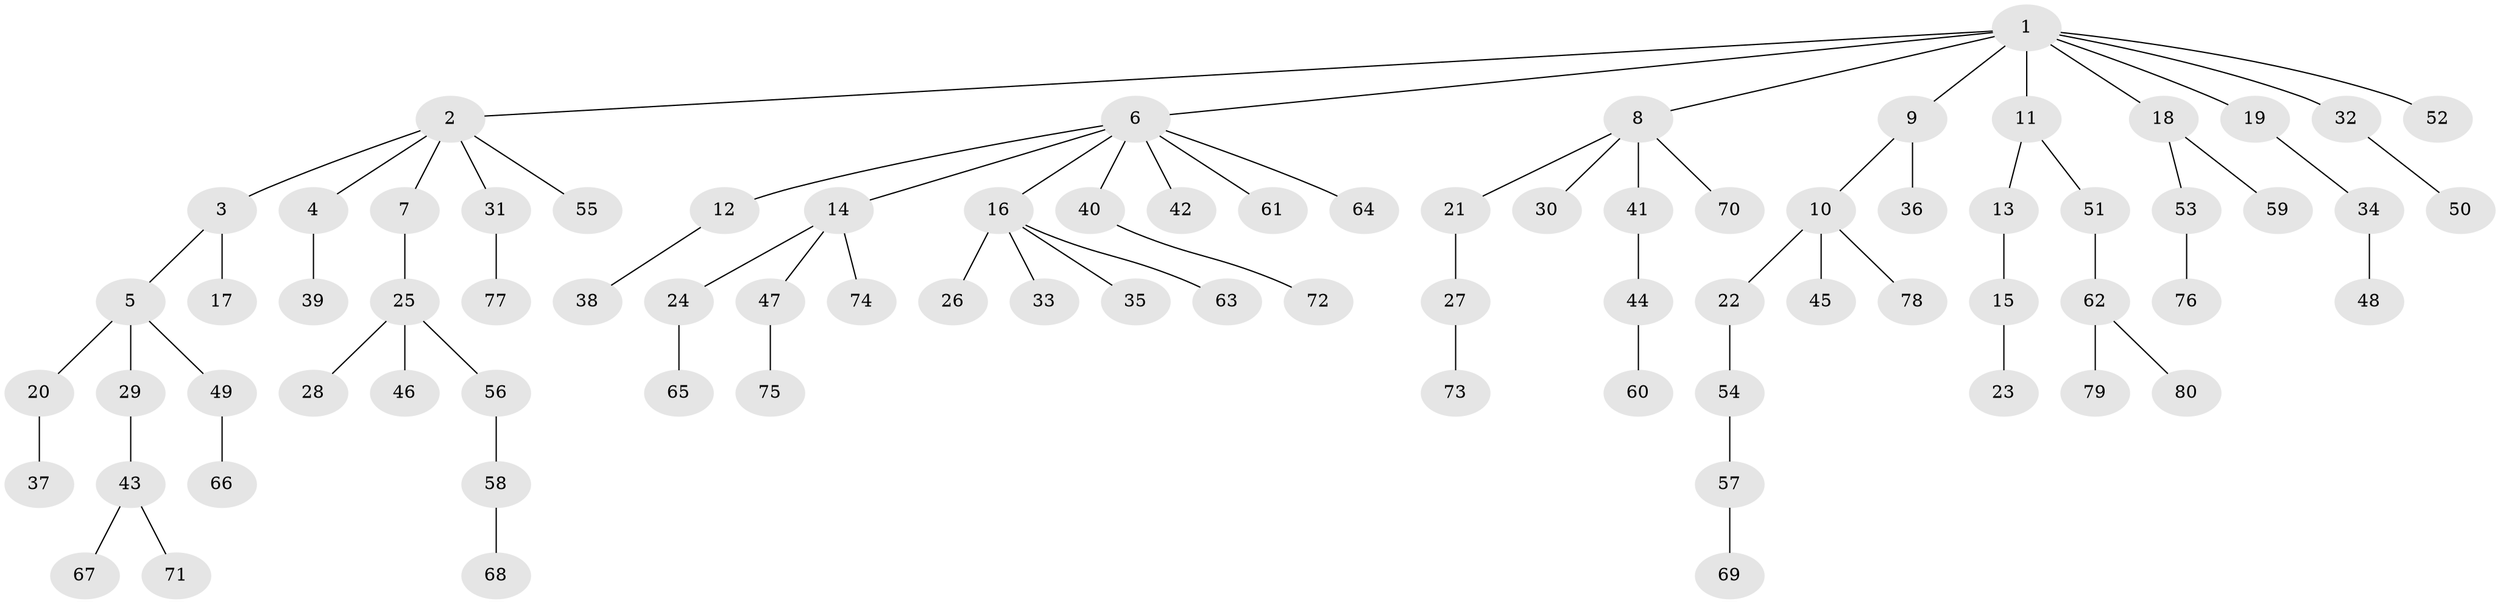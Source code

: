 // Generated by graph-tools (version 1.1) at 2025/50/03/09/25 03:50:16]
// undirected, 80 vertices, 79 edges
graph export_dot {
graph [start="1"]
  node [color=gray90,style=filled];
  1;
  2;
  3;
  4;
  5;
  6;
  7;
  8;
  9;
  10;
  11;
  12;
  13;
  14;
  15;
  16;
  17;
  18;
  19;
  20;
  21;
  22;
  23;
  24;
  25;
  26;
  27;
  28;
  29;
  30;
  31;
  32;
  33;
  34;
  35;
  36;
  37;
  38;
  39;
  40;
  41;
  42;
  43;
  44;
  45;
  46;
  47;
  48;
  49;
  50;
  51;
  52;
  53;
  54;
  55;
  56;
  57;
  58;
  59;
  60;
  61;
  62;
  63;
  64;
  65;
  66;
  67;
  68;
  69;
  70;
  71;
  72;
  73;
  74;
  75;
  76;
  77;
  78;
  79;
  80;
  1 -- 2;
  1 -- 6;
  1 -- 8;
  1 -- 9;
  1 -- 11;
  1 -- 18;
  1 -- 19;
  1 -- 32;
  1 -- 52;
  2 -- 3;
  2 -- 4;
  2 -- 7;
  2 -- 31;
  2 -- 55;
  3 -- 5;
  3 -- 17;
  4 -- 39;
  5 -- 20;
  5 -- 29;
  5 -- 49;
  6 -- 12;
  6 -- 14;
  6 -- 16;
  6 -- 40;
  6 -- 42;
  6 -- 61;
  6 -- 64;
  7 -- 25;
  8 -- 21;
  8 -- 30;
  8 -- 41;
  8 -- 70;
  9 -- 10;
  9 -- 36;
  10 -- 22;
  10 -- 45;
  10 -- 78;
  11 -- 13;
  11 -- 51;
  12 -- 38;
  13 -- 15;
  14 -- 24;
  14 -- 47;
  14 -- 74;
  15 -- 23;
  16 -- 26;
  16 -- 33;
  16 -- 35;
  16 -- 63;
  18 -- 53;
  18 -- 59;
  19 -- 34;
  20 -- 37;
  21 -- 27;
  22 -- 54;
  24 -- 65;
  25 -- 28;
  25 -- 46;
  25 -- 56;
  27 -- 73;
  29 -- 43;
  31 -- 77;
  32 -- 50;
  34 -- 48;
  40 -- 72;
  41 -- 44;
  43 -- 67;
  43 -- 71;
  44 -- 60;
  47 -- 75;
  49 -- 66;
  51 -- 62;
  53 -- 76;
  54 -- 57;
  56 -- 58;
  57 -- 69;
  58 -- 68;
  62 -- 79;
  62 -- 80;
}
